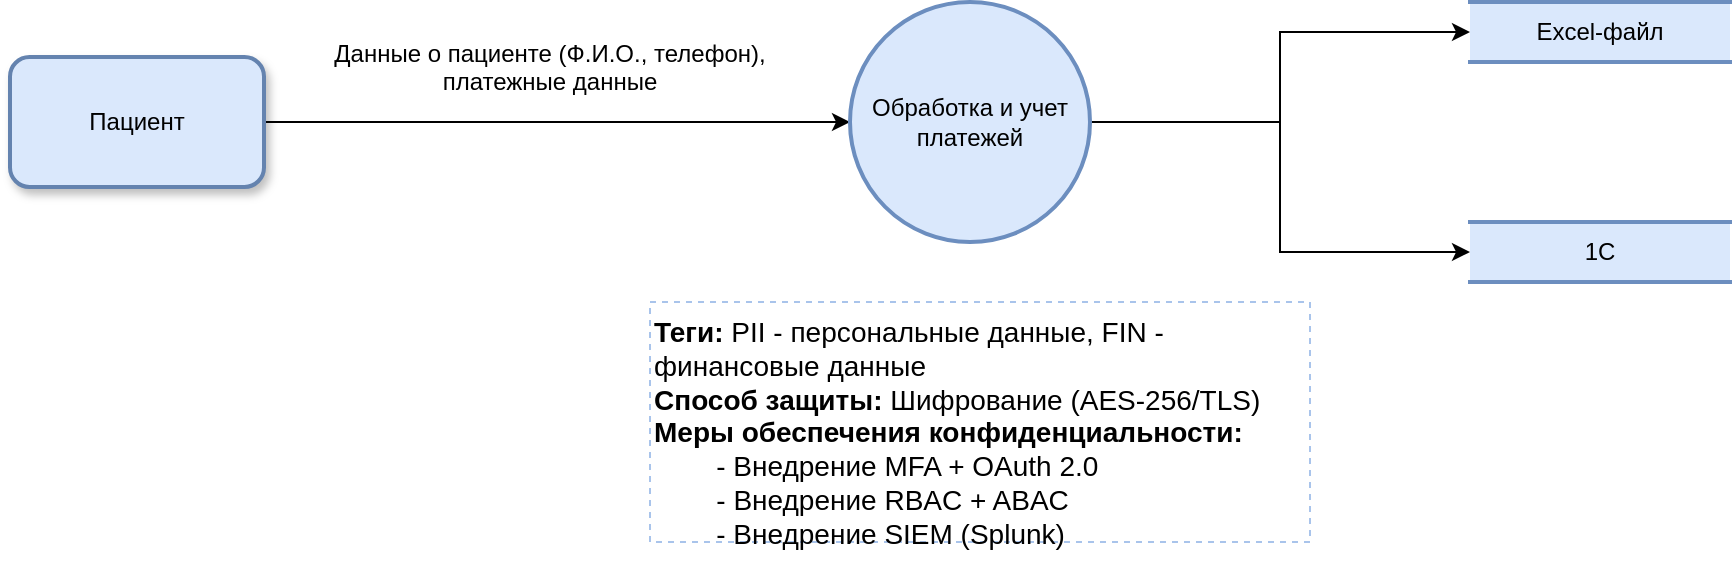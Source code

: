 <mxfile version="27.0.2">
  <diagram name="Страница — 1" id="fVcJ7O7tC3VuVcqIO9m_">
    <mxGraphModel dx="1540" dy="899" grid="1" gridSize="10" guides="1" tooltips="1" connect="1" arrows="1" fold="1" page="1" pageScale="1" pageWidth="1169" pageHeight="827" math="0" shadow="0">
      <root>
        <mxCell id="0" />
        <mxCell id="1" parent="0" />
        <mxCell id="4I27Nu_oPrzyD-SU-KGY-5" style="edgeStyle=orthogonalEdgeStyle;rounded=0;orthogonalLoop=1;jettySize=auto;html=1;exitX=1;exitY=0.5;exitDx=0;exitDy=0;" parent="1" source="4I27Nu_oPrzyD-SU-KGY-3" target="4I27Nu_oPrzyD-SU-KGY-4" edge="1">
          <mxGeometry relative="1" as="geometry" />
        </mxCell>
        <mxCell id="4I27Nu_oPrzyD-SU-KGY-3" value="Пациент" style="html=1;dashed=0;whiteSpace=wrap;rounded=1;fillColor=#dae8fc;strokeColor=light-dark(#6483af, #334a6c);strokeWidth=2;shadow=1;" parent="1" vertex="1">
          <mxGeometry x="60" y="337.5" width="127" height="65" as="geometry" />
        </mxCell>
        <mxCell id="4I27Nu_oPrzyD-SU-KGY-8" style="edgeStyle=orthogonalEdgeStyle;rounded=0;orthogonalLoop=1;jettySize=auto;html=1;exitX=1;exitY=0.5;exitDx=0;exitDy=0;" parent="1" source="4I27Nu_oPrzyD-SU-KGY-4" target="4I27Nu_oPrzyD-SU-KGY-6" edge="1">
          <mxGeometry relative="1" as="geometry" />
        </mxCell>
        <mxCell id="QMklocCDjUwZSiccj3u5-2" style="edgeStyle=orthogonalEdgeStyle;rounded=0;orthogonalLoop=1;jettySize=auto;html=1;exitX=1;exitY=0.5;exitDx=0;exitDy=0;" parent="1" source="4I27Nu_oPrzyD-SU-KGY-4" target="QMklocCDjUwZSiccj3u5-1" edge="1">
          <mxGeometry relative="1" as="geometry" />
        </mxCell>
        <mxCell id="4I27Nu_oPrzyD-SU-KGY-4" value="Обработка и учет платежей" style="shape=ellipse;html=1;dashed=0;whiteSpace=wrap;aspect=fixed;perimeter=ellipsePerimeter;fillColor=#dae8fc;strokeColor=#6c8ebf;strokeWidth=2;" parent="1" vertex="1">
          <mxGeometry x="480" y="310" width="120" height="120" as="geometry" />
        </mxCell>
        <mxCell id="4I27Nu_oPrzyD-SU-KGY-6" value="Excel-файл" style="html=1;dashed=0;whiteSpace=wrap;shape=partialRectangle;right=0;left=0;fillColor=#dae8fc;strokeColor=#6c8ebf;strokeWidth=2;" parent="1" vertex="1">
          <mxGeometry x="790" y="310" width="130" height="30" as="geometry" />
        </mxCell>
        <mxCell id="4I27Nu_oPrzyD-SU-KGY-11" value="Данные о пациенте (Ф.И.О., телефон),&lt;div&gt;платежные данные&lt;br&gt;&lt;div&gt;&lt;br&gt;&lt;/div&gt;&lt;/div&gt;" style="text;html=1;align=center;verticalAlign=middle;whiteSpace=wrap;rounded=0;" parent="1" vertex="1">
          <mxGeometry x="200" y="330" width="260" height="40" as="geometry" />
        </mxCell>
        <mxCell id="QMklocCDjUwZSiccj3u5-1" value="1С" style="html=1;dashed=0;whiteSpace=wrap;shape=partialRectangle;right=0;left=0;fillColor=#dae8fc;strokeColor=#6c8ebf;strokeWidth=2;" parent="1" vertex="1">
          <mxGeometry x="790" y="420" width="130" height="30" as="geometry" />
        </mxCell>
        <mxCell id="H1tstf7ucm5fPkTmd7hs-1" value="&lt;div&gt;&lt;b&gt;Теги:&lt;/b&gt; PII - персональные данные, FIN - финансовые данные&lt;/div&gt;&lt;div&gt;&lt;b&gt;Способ защиты:&lt;/b&gt; Шифрование (AES-256/TLS)&lt;/div&gt;&lt;div&gt;&lt;b&gt;Меры обеспечения конфиденциальности:&lt;/b&gt;&lt;/div&gt;&lt;div&gt;&lt;span style=&quot;font-weight: bold; white-space: pre;&quot;&gt;&#x9;&lt;/span&gt;- Внедрение MFA + OAuth 2.0&lt;br&gt;&lt;/div&gt;&lt;div&gt;&lt;span style=&quot;white-space: pre;&quot;&gt;&#x9;&lt;/span&gt;-&amp;nbsp;&lt;span style=&quot;background-color: transparent; color: light-dark(rgb(0, 0, 0), rgb(255, 255, 255));&quot;&gt;Внедрение&lt;/span&gt;&lt;span style=&quot;background-color: transparent; color: light-dark(rgb(0, 0, 0), rgb(255, 255, 255));&quot;&gt;&amp;nbsp;&lt;/span&gt;&lt;span style=&quot;background-color: transparent; color: light-dark(rgb(0, 0, 0), rgb(255, 255, 255));&quot;&gt;RBAC + ABAC&lt;/span&gt;&lt;/div&gt;&lt;div&gt;&lt;span style=&quot;white-space: pre;&quot;&gt;&#x9;&lt;/span&gt;- Внедрение SIEM (Splunk)&lt;br&gt;&lt;/div&gt;&lt;div&gt;&lt;br&gt;&lt;/div&gt;" style="text;html=1;align=left;verticalAlign=top;whiteSpace=wrap;rounded=0;textShadow=0;labelBorderColor=none;labelBackgroundColor=none;fontSize=14;dashed=1;strokeColor=#A9C4EB;" vertex="1" parent="1">
          <mxGeometry x="380" y="460" width="330" height="120" as="geometry" />
        </mxCell>
      </root>
    </mxGraphModel>
  </diagram>
</mxfile>
